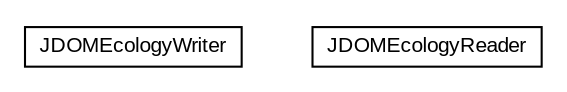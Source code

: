 #!/usr/local/bin/dot
#
# Class diagram 
# Generated by UMLGraph version R5_6-24-gf6e263 (http://www.umlgraph.org/)
#

digraph G {
	edge [fontname="arial",fontsize=10,labelfontname="arial",labelfontsize=10];
	node [fontname="arial",fontsize=10,shape=plaintext];
	nodesep=0.25;
	ranksep=0.5;
	// edu.arizona.biosemantics.semanticmarkup.markupelement.ecology.io.lib.JDOMEcologyWriter
	c19197 [label=<<table title="edu.arizona.biosemantics.semanticmarkup.markupelement.ecology.io.lib.JDOMEcologyWriter" border="0" cellborder="1" cellspacing="0" cellpadding="2" port="p" href="./JDOMEcologyWriter.html">
		<tr><td><table border="0" cellspacing="0" cellpadding="1">
<tr><td align="center" balign="center"> JDOMEcologyWriter </td></tr>
		</table></td></tr>
		</table>>, URL="./JDOMEcologyWriter.html", fontname="arial", fontcolor="black", fontsize=10.0];
	// edu.arizona.biosemantics.semanticmarkup.markupelement.ecology.io.lib.JDOMEcologyReader
	c19198 [label=<<table title="edu.arizona.biosemantics.semanticmarkup.markupelement.ecology.io.lib.JDOMEcologyReader" border="0" cellborder="1" cellspacing="0" cellpadding="2" port="p" href="./JDOMEcologyReader.html">
		<tr><td><table border="0" cellspacing="0" cellpadding="1">
<tr><td align="center" balign="center"> JDOMEcologyReader </td></tr>
		</table></td></tr>
		</table>>, URL="./JDOMEcologyReader.html", fontname="arial", fontcolor="black", fontsize=10.0];
}

